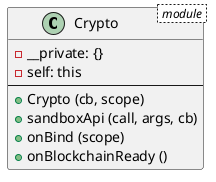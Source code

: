 @startuml
class Crypto < module > {
  - __private: {}
  - self: this
  --
  + Crypto (cb, scope)
  + sandboxApi (call, args, cb)
  + onBind (scope)
  + onBlockchainReady ()
}
@enduml
